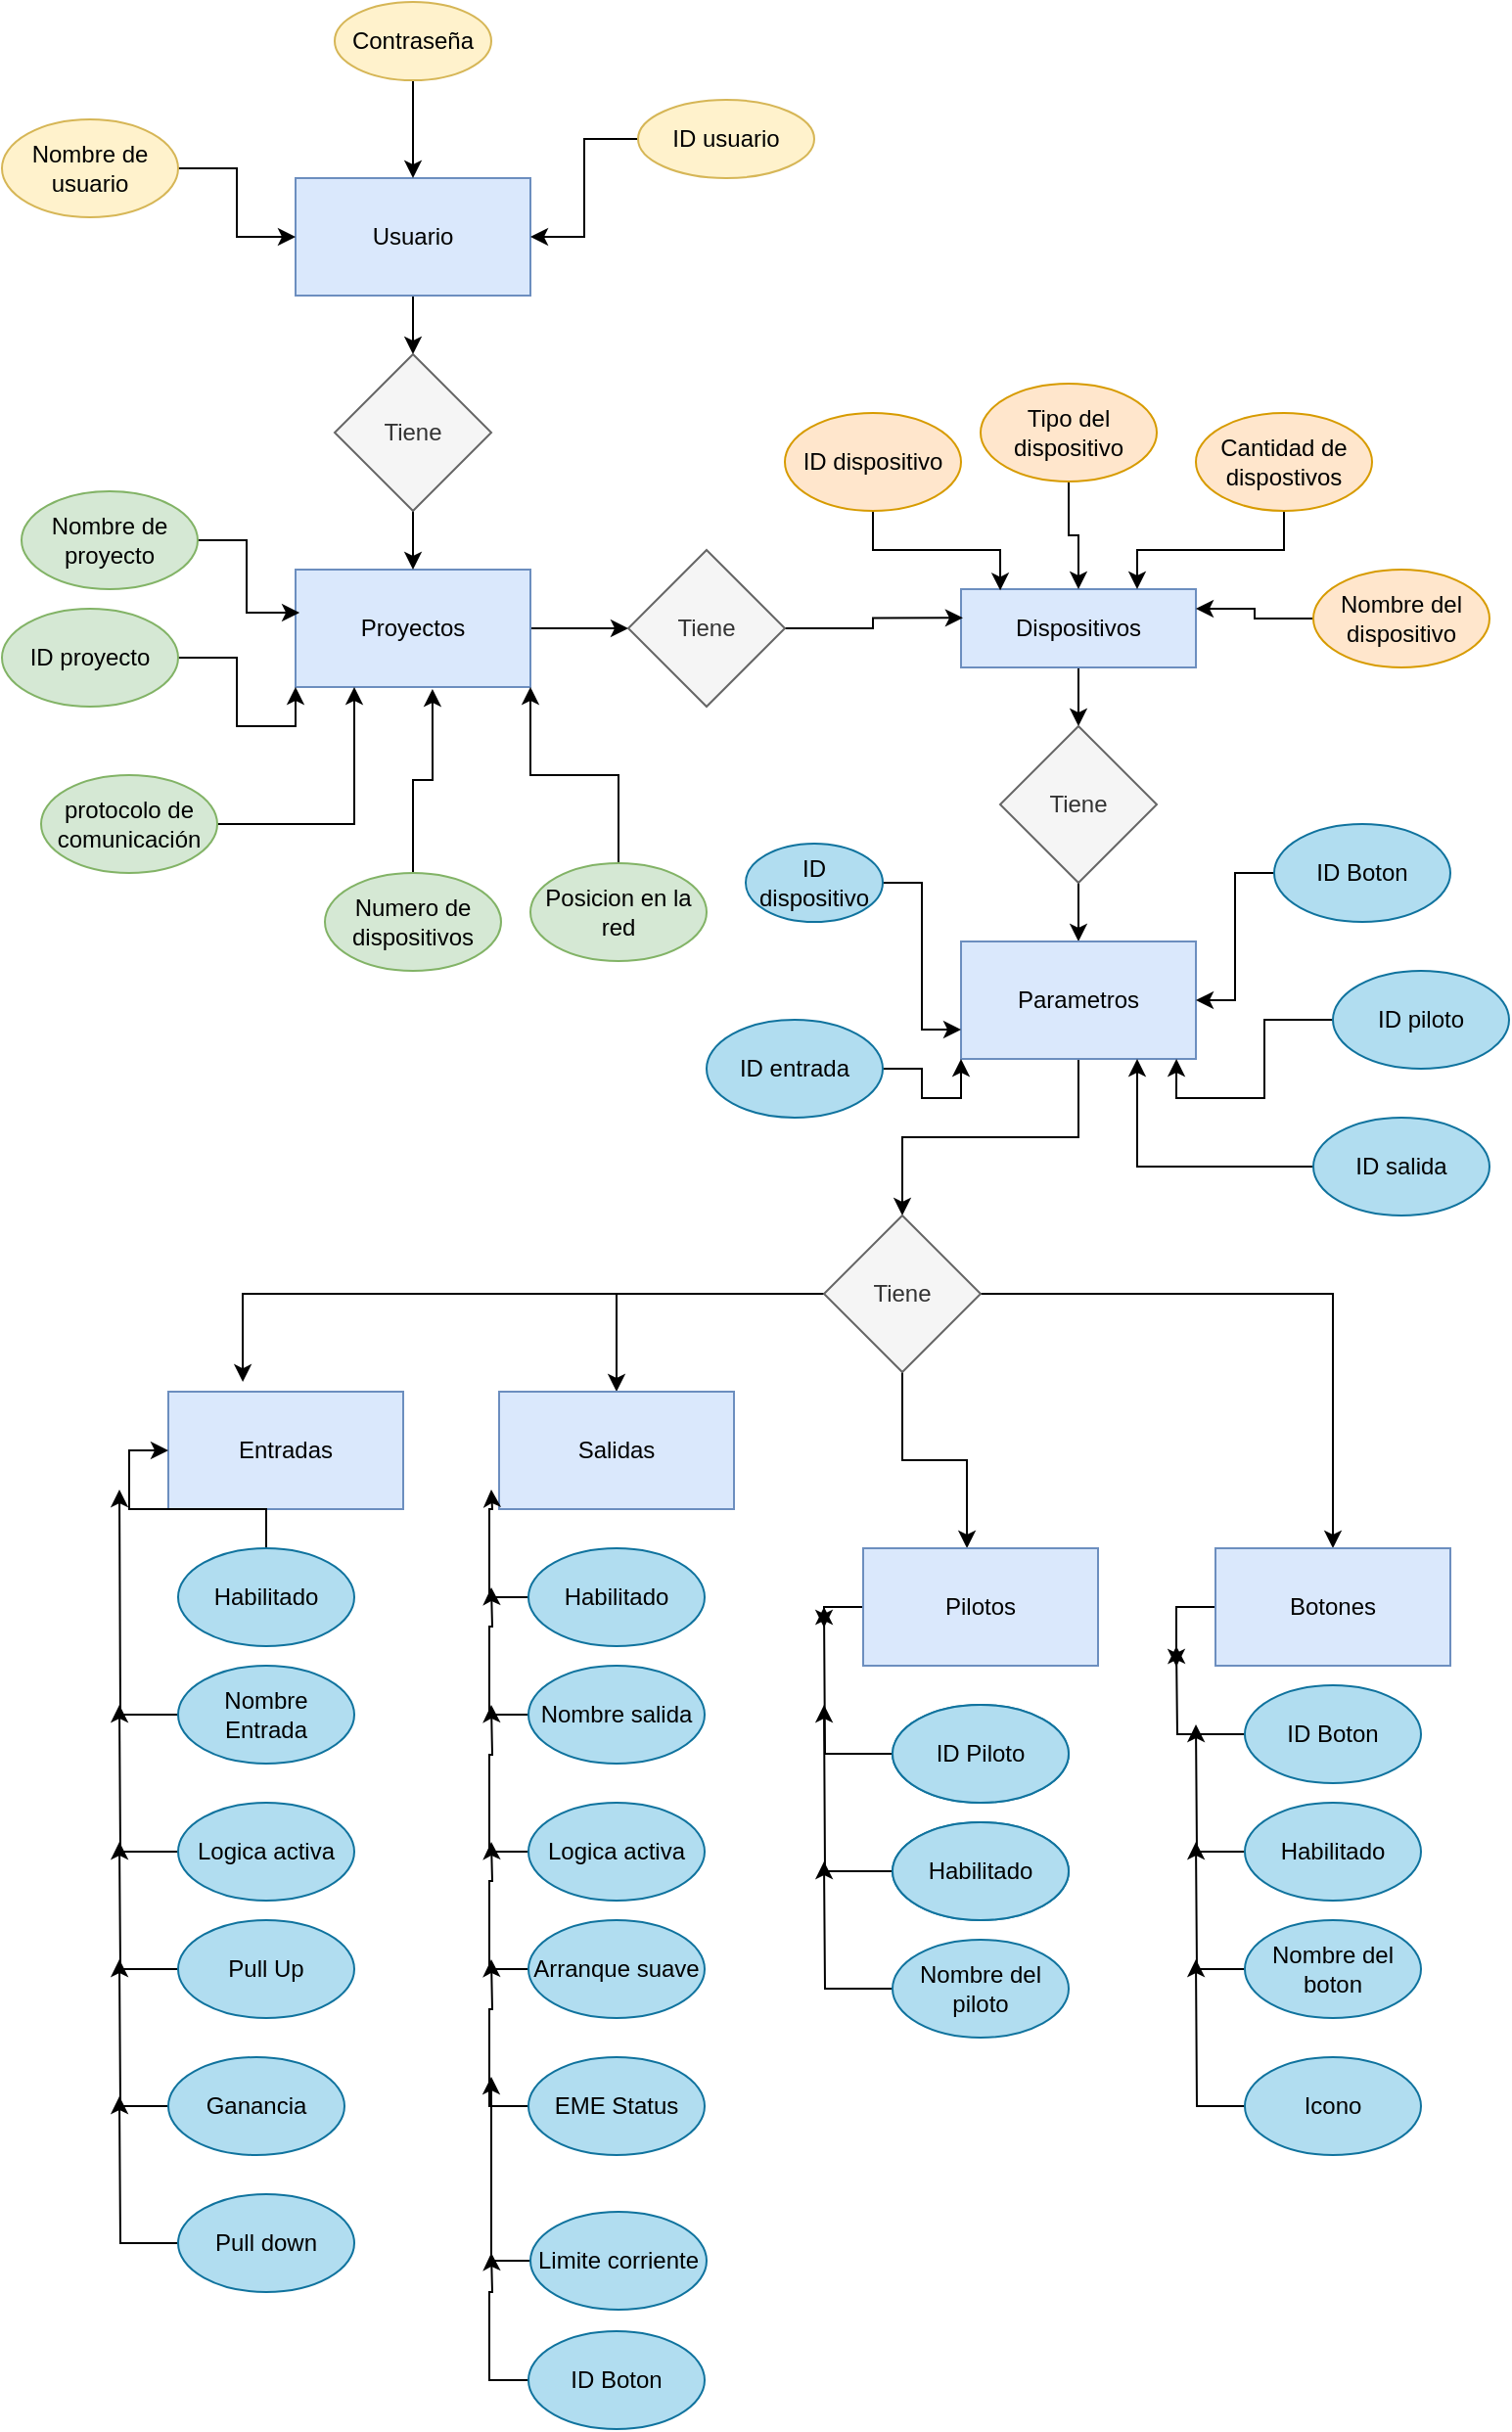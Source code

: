 <mxfile version="15.5.9" type="github"><diagram id="mHCDxTXGDfycQvyoS6DS" name="Page-1"><mxGraphModel dx="1673" dy="918" grid="1" gridSize="10" guides="1" tooltips="1" connect="1" arrows="1" fold="1" page="1" pageScale="1" pageWidth="827" pageHeight="1169" math="0" shadow="0"><root><mxCell id="0"/><mxCell id="1" parent="0"/><mxCell id="NvnAdmoFzNGk9PezHZes-13" value="" style="edgeStyle=orthogonalEdgeStyle;rounded=0;orthogonalLoop=1;jettySize=auto;html=1;" edge="1" parent="1" source="NvnAdmoFzNGk9PezHZes-1" target="NvnAdmoFzNGk9PezHZes-3"><mxGeometry relative="1" as="geometry"/></mxCell><mxCell id="NvnAdmoFzNGk9PezHZes-1" value="Usuario" style="rounded=0;whiteSpace=wrap;html=1;fillColor=#dae8fc;strokeColor=#6c8ebf;" vertex="1" parent="1"><mxGeometry x="190" y="130" width="120" height="60" as="geometry"/></mxCell><mxCell id="NvnAdmoFzNGk9PezHZes-30" style="edgeStyle=orthogonalEdgeStyle;rounded=0;orthogonalLoop=1;jettySize=auto;html=1;entryX=0;entryY=0.5;entryDx=0;entryDy=0;" edge="1" parent="1" source="NvnAdmoFzNGk9PezHZes-2" target="NvnAdmoFzNGk9PezHZes-26"><mxGeometry relative="1" as="geometry"/></mxCell><mxCell id="NvnAdmoFzNGk9PezHZes-2" value="Proyectos" style="rounded=0;whiteSpace=wrap;html=1;fillColor=#dae8fc;strokeColor=#6c8ebf;" vertex="1" parent="1"><mxGeometry x="190" y="330" width="120" height="60" as="geometry"/></mxCell><mxCell id="NvnAdmoFzNGk9PezHZes-14" style="edgeStyle=orthogonalEdgeStyle;rounded=0;orthogonalLoop=1;jettySize=auto;html=1;entryX=0.5;entryY=0;entryDx=0;entryDy=0;" edge="1" parent="1" source="NvnAdmoFzNGk9PezHZes-3" target="NvnAdmoFzNGk9PezHZes-2"><mxGeometry relative="1" as="geometry"/></mxCell><mxCell id="NvnAdmoFzNGk9PezHZes-3" value="Tiene " style="rhombus;whiteSpace=wrap;html=1;fillColor=#f5f5f5;fontColor=#333333;strokeColor=#666666;" vertex="1" parent="1"><mxGeometry x="210" y="220" width="80" height="80" as="geometry"/></mxCell><mxCell id="NvnAdmoFzNGk9PezHZes-8" style="edgeStyle=orthogonalEdgeStyle;rounded=0;orthogonalLoop=1;jettySize=auto;html=1;" edge="1" parent="1" source="NvnAdmoFzNGk9PezHZes-4" target="NvnAdmoFzNGk9PezHZes-1"><mxGeometry relative="1" as="geometry"/></mxCell><mxCell id="NvnAdmoFzNGk9PezHZes-4" value="Contraseña" style="ellipse;whiteSpace=wrap;html=1;fillColor=#fff2cc;strokeColor=#d6b656;" vertex="1" parent="1"><mxGeometry x="210" y="40" width="80" height="40" as="geometry"/></mxCell><mxCell id="NvnAdmoFzNGk9PezHZes-10" style="edgeStyle=orthogonalEdgeStyle;rounded=0;orthogonalLoop=1;jettySize=auto;html=1;entryX=0;entryY=0.5;entryDx=0;entryDy=0;" edge="1" parent="1" source="NvnAdmoFzNGk9PezHZes-5" target="NvnAdmoFzNGk9PezHZes-1"><mxGeometry relative="1" as="geometry"/></mxCell><mxCell id="NvnAdmoFzNGk9PezHZes-5" value="Nombre de usuario " style="ellipse;whiteSpace=wrap;html=1;fillColor=#fff2cc;strokeColor=#d6b656;" vertex="1" parent="1"><mxGeometry x="40" y="100" width="90" height="50" as="geometry"/></mxCell><mxCell id="NvnAdmoFzNGk9PezHZes-7" style="edgeStyle=orthogonalEdgeStyle;rounded=0;orthogonalLoop=1;jettySize=auto;html=1;" edge="1" parent="1" source="NvnAdmoFzNGk9PezHZes-6" target="NvnAdmoFzNGk9PezHZes-1"><mxGeometry relative="1" as="geometry"/></mxCell><mxCell id="NvnAdmoFzNGk9PezHZes-6" value="ID usuario" style="ellipse;whiteSpace=wrap;html=1;fillColor=#fff2cc;strokeColor=#d6b656;" vertex="1" parent="1"><mxGeometry x="365" y="90" width="90" height="40" as="geometry"/></mxCell><mxCell id="NvnAdmoFzNGk9PezHZes-20" style="edgeStyle=orthogonalEdgeStyle;rounded=0;orthogonalLoop=1;jettySize=auto;html=1;entryX=0.017;entryY=0.367;entryDx=0;entryDy=0;entryPerimeter=0;" edge="1" parent="1" source="NvnAdmoFzNGk9PezHZes-15" target="NvnAdmoFzNGk9PezHZes-2"><mxGeometry relative="1" as="geometry"/></mxCell><mxCell id="NvnAdmoFzNGk9PezHZes-15" value="Nombre de proyecto" style="ellipse;whiteSpace=wrap;html=1;fillColor=#d5e8d4;strokeColor=#82b366;" vertex="1" parent="1"><mxGeometry x="50" y="290" width="90" height="50" as="geometry"/></mxCell><mxCell id="NvnAdmoFzNGk9PezHZes-21" style="edgeStyle=orthogonalEdgeStyle;rounded=0;orthogonalLoop=1;jettySize=auto;html=1;entryX=0;entryY=1;entryDx=0;entryDy=0;" edge="1" parent="1" source="NvnAdmoFzNGk9PezHZes-16" target="NvnAdmoFzNGk9PezHZes-2"><mxGeometry relative="1" as="geometry"/></mxCell><mxCell id="NvnAdmoFzNGk9PezHZes-16" value="ID proyecto" style="ellipse;whiteSpace=wrap;html=1;fillColor=#d5e8d4;strokeColor=#82b366;" vertex="1" parent="1"><mxGeometry x="40" y="350" width="90" height="50" as="geometry"/></mxCell><mxCell id="NvnAdmoFzNGk9PezHZes-22" style="edgeStyle=orthogonalEdgeStyle;rounded=0;orthogonalLoop=1;jettySize=auto;html=1;entryX=0.25;entryY=1;entryDx=0;entryDy=0;" edge="1" parent="1" source="NvnAdmoFzNGk9PezHZes-17" target="NvnAdmoFzNGk9PezHZes-2"><mxGeometry relative="1" as="geometry"/></mxCell><mxCell id="NvnAdmoFzNGk9PezHZes-17" value="protocolo de comunicación" style="ellipse;whiteSpace=wrap;html=1;fillColor=#d5e8d4;strokeColor=#82b366;" vertex="1" parent="1"><mxGeometry x="60" y="435" width="90" height="50" as="geometry"/></mxCell><mxCell id="NvnAdmoFzNGk9PezHZes-23" style="edgeStyle=orthogonalEdgeStyle;rounded=0;orthogonalLoop=1;jettySize=auto;html=1;entryX=0.583;entryY=1.017;entryDx=0;entryDy=0;entryPerimeter=0;" edge="1" parent="1" source="NvnAdmoFzNGk9PezHZes-18" target="NvnAdmoFzNGk9PezHZes-2"><mxGeometry relative="1" as="geometry"/></mxCell><mxCell id="NvnAdmoFzNGk9PezHZes-18" value="Numero de dispositivos" style="ellipse;whiteSpace=wrap;html=1;fillColor=#d5e8d4;strokeColor=#82b366;" vertex="1" parent="1"><mxGeometry x="205" y="485" width="90" height="50" as="geometry"/></mxCell><mxCell id="NvnAdmoFzNGk9PezHZes-29" style="edgeStyle=orthogonalEdgeStyle;rounded=0;orthogonalLoop=1;jettySize=auto;html=1;entryX=1;entryY=1;entryDx=0;entryDy=0;" edge="1" parent="1" source="NvnAdmoFzNGk9PezHZes-19" target="NvnAdmoFzNGk9PezHZes-2"><mxGeometry relative="1" as="geometry"/></mxCell><mxCell id="NvnAdmoFzNGk9PezHZes-19" value="Posicion en la red" style="ellipse;whiteSpace=wrap;html=1;fillColor=#d5e8d4;strokeColor=#82b366;" vertex="1" parent="1"><mxGeometry x="310" y="480" width="90" height="50" as="geometry"/></mxCell><mxCell id="NvnAdmoFzNGk9PezHZes-48" style="edgeStyle=orthogonalEdgeStyle;rounded=0;orthogonalLoop=1;jettySize=auto;html=1;entryX=0.5;entryY=0;entryDx=0;entryDy=0;" edge="1" parent="1" source="NvnAdmoFzNGk9PezHZes-25" target="NvnAdmoFzNGk9PezHZes-40"><mxGeometry relative="1" as="geometry"/></mxCell><mxCell id="NvnAdmoFzNGk9PezHZes-25" value="Dispositivos" style="rounded=0;whiteSpace=wrap;html=1;fillColor=#dae8fc;strokeColor=#6c8ebf;" vertex="1" parent="1"><mxGeometry x="530" y="340" width="120" height="40" as="geometry"/></mxCell><mxCell id="NvnAdmoFzNGk9PezHZes-31" style="edgeStyle=orthogonalEdgeStyle;rounded=0;orthogonalLoop=1;jettySize=auto;html=1;entryX=0.008;entryY=0.367;entryDx=0;entryDy=0;entryPerimeter=0;" edge="1" parent="1" source="NvnAdmoFzNGk9PezHZes-26" target="NvnAdmoFzNGk9PezHZes-25"><mxGeometry relative="1" as="geometry"/></mxCell><mxCell id="NvnAdmoFzNGk9PezHZes-26" value="Tiene " style="rhombus;whiteSpace=wrap;html=1;fillColor=#f5f5f5;fontColor=#333333;strokeColor=#666666;" vertex="1" parent="1"><mxGeometry x="360" y="320" width="80" height="80" as="geometry"/></mxCell><mxCell id="NvnAdmoFzNGk9PezHZes-37" style="edgeStyle=orthogonalEdgeStyle;rounded=0;orthogonalLoop=1;jettySize=auto;html=1;entryX=0.167;entryY=0.017;entryDx=0;entryDy=0;entryPerimeter=0;" edge="1" parent="1" source="NvnAdmoFzNGk9PezHZes-32" target="NvnAdmoFzNGk9PezHZes-25"><mxGeometry relative="1" as="geometry"/></mxCell><mxCell id="NvnAdmoFzNGk9PezHZes-32" value="ID dispositivo" style="ellipse;whiteSpace=wrap;html=1;fillColor=#ffe6cc;strokeColor=#d79b00;" vertex="1" parent="1"><mxGeometry x="440" y="250" width="90" height="50" as="geometry"/></mxCell><mxCell id="NvnAdmoFzNGk9PezHZes-39" style="edgeStyle=orthogonalEdgeStyle;rounded=0;orthogonalLoop=1;jettySize=auto;html=1;entryX=1;entryY=0.25;entryDx=0;entryDy=0;" edge="1" parent="1" source="NvnAdmoFzNGk9PezHZes-33" target="NvnAdmoFzNGk9PezHZes-25"><mxGeometry relative="1" as="geometry"/></mxCell><mxCell id="NvnAdmoFzNGk9PezHZes-33" value="Nombre del dispositivo" style="ellipse;whiteSpace=wrap;html=1;fillColor=#ffe6cc;strokeColor=#d79b00;" vertex="1" parent="1"><mxGeometry x="710" y="330" width="90" height="50" as="geometry"/></mxCell><mxCell id="NvnAdmoFzNGk9PezHZes-38" style="edgeStyle=orthogonalEdgeStyle;rounded=0;orthogonalLoop=1;jettySize=auto;html=1;entryX=0.5;entryY=0;entryDx=0;entryDy=0;" edge="1" parent="1" source="NvnAdmoFzNGk9PezHZes-34" target="NvnAdmoFzNGk9PezHZes-25"><mxGeometry relative="1" as="geometry"/></mxCell><mxCell id="NvnAdmoFzNGk9PezHZes-34" value="Tipo del dispositivo" style="ellipse;whiteSpace=wrap;html=1;fillColor=#ffe6cc;strokeColor=#d79b00;" vertex="1" parent="1"><mxGeometry x="540" y="235" width="90" height="50" as="geometry"/></mxCell><mxCell id="NvnAdmoFzNGk9PezHZes-49" style="edgeStyle=orthogonalEdgeStyle;rounded=0;orthogonalLoop=1;jettySize=auto;html=1;entryX=0.5;entryY=0;entryDx=0;entryDy=0;" edge="1" parent="1" source="NvnAdmoFzNGk9PezHZes-40" target="NvnAdmoFzNGk9PezHZes-42"><mxGeometry relative="1" as="geometry"/></mxCell><mxCell id="NvnAdmoFzNGk9PezHZes-40" value="Tiene " style="rhombus;whiteSpace=wrap;html=1;fillColor=#f5f5f5;fontColor=#333333;strokeColor=#666666;" vertex="1" parent="1"><mxGeometry x="550" y="410" width="80" height="80" as="geometry"/></mxCell><mxCell id="NvnAdmoFzNGk9PezHZes-62" style="edgeStyle=orthogonalEdgeStyle;rounded=0;orthogonalLoop=1;jettySize=auto;html=1;entryX=0.5;entryY=0;entryDx=0;entryDy=0;" edge="1" parent="1" source="NvnAdmoFzNGk9PezHZes-42" target="NvnAdmoFzNGk9PezHZes-60"><mxGeometry relative="1" as="geometry"/></mxCell><mxCell id="NvnAdmoFzNGk9PezHZes-42" value="Parametros " style="rounded=0;whiteSpace=wrap;html=1;fillColor=#dae8fc;strokeColor=#6c8ebf;" vertex="1" parent="1"><mxGeometry x="530" y="520" width="120" height="60" as="geometry"/></mxCell><mxCell id="NvnAdmoFzNGk9PezHZes-50" style="edgeStyle=orthogonalEdgeStyle;rounded=0;orthogonalLoop=1;jettySize=auto;html=1;entryX=0;entryY=0.75;entryDx=0;entryDy=0;" edge="1" parent="1" source="NvnAdmoFzNGk9PezHZes-43" target="NvnAdmoFzNGk9PezHZes-42"><mxGeometry relative="1" as="geometry"/></mxCell><mxCell id="NvnAdmoFzNGk9PezHZes-43" value="ID dispositivo" style="ellipse;whiteSpace=wrap;html=1;fillColor=#b1ddf0;strokeColor=#10739e;" vertex="1" parent="1"><mxGeometry x="420" y="470" width="70" height="40" as="geometry"/></mxCell><mxCell id="NvnAdmoFzNGk9PezHZes-51" style="edgeStyle=orthogonalEdgeStyle;rounded=0;orthogonalLoop=1;jettySize=auto;html=1;entryX=0;entryY=1;entryDx=0;entryDy=0;" edge="1" parent="1" source="NvnAdmoFzNGk9PezHZes-44" target="NvnAdmoFzNGk9PezHZes-42"><mxGeometry relative="1" as="geometry"/></mxCell><mxCell id="NvnAdmoFzNGk9PezHZes-44" value="ID entrada" style="ellipse;whiteSpace=wrap;html=1;fillColor=#b1ddf0;strokeColor=#10739e;" vertex="1" parent="1"><mxGeometry x="400" y="560" width="90" height="50" as="geometry"/></mxCell><mxCell id="NvnAdmoFzNGk9PezHZes-61" style="edgeStyle=orthogonalEdgeStyle;rounded=0;orthogonalLoop=1;jettySize=auto;html=1;entryX=0.75;entryY=1;entryDx=0;entryDy=0;" edge="1" parent="1" source="NvnAdmoFzNGk9PezHZes-45" target="NvnAdmoFzNGk9PezHZes-42"><mxGeometry relative="1" as="geometry"/></mxCell><mxCell id="NvnAdmoFzNGk9PezHZes-45" value="ID salida" style="ellipse;whiteSpace=wrap;html=1;fillColor=#b1ddf0;strokeColor=#10739e;" vertex="1" parent="1"><mxGeometry x="710" y="610" width="90" height="50" as="geometry"/></mxCell><mxCell id="NvnAdmoFzNGk9PezHZes-54" style="edgeStyle=orthogonalEdgeStyle;rounded=0;orthogonalLoop=1;jettySize=auto;html=1;entryX=1;entryY=0.5;entryDx=0;entryDy=0;" edge="1" parent="1" source="NvnAdmoFzNGk9PezHZes-46" target="NvnAdmoFzNGk9PezHZes-42"><mxGeometry relative="1" as="geometry"/></mxCell><mxCell id="NvnAdmoFzNGk9PezHZes-46" value="ID Boton" style="ellipse;whiteSpace=wrap;html=1;fillColor=#b1ddf0;strokeColor=#10739e;" vertex="1" parent="1"><mxGeometry x="690" y="460" width="90" height="50" as="geometry"/></mxCell><mxCell id="NvnAdmoFzNGk9PezHZes-53" style="edgeStyle=orthogonalEdgeStyle;rounded=0;orthogonalLoop=1;jettySize=auto;html=1;entryX=0.917;entryY=1;entryDx=0;entryDy=0;entryPerimeter=0;" edge="1" parent="1" source="NvnAdmoFzNGk9PezHZes-47" target="NvnAdmoFzNGk9PezHZes-42"><mxGeometry relative="1" as="geometry"/></mxCell><mxCell id="NvnAdmoFzNGk9PezHZes-47" value="ID piloto" style="ellipse;whiteSpace=wrap;html=1;fillColor=#b1ddf0;strokeColor=#10739e;" vertex="1" parent="1"><mxGeometry x="720" y="535" width="90" height="50" as="geometry"/></mxCell><mxCell id="NvnAdmoFzNGk9PezHZes-58" style="edgeStyle=orthogonalEdgeStyle;rounded=0;orthogonalLoop=1;jettySize=auto;html=1;entryX=0.75;entryY=0;entryDx=0;entryDy=0;" edge="1" parent="1" source="NvnAdmoFzNGk9PezHZes-56" target="NvnAdmoFzNGk9PezHZes-25"><mxGeometry relative="1" as="geometry"/></mxCell><mxCell id="NvnAdmoFzNGk9PezHZes-56" value="Cantidad de dispostivos" style="ellipse;whiteSpace=wrap;html=1;fillColor=#ffe6cc;strokeColor=#d79b00;" vertex="1" parent="1"><mxGeometry x="650" y="250" width="90" height="50" as="geometry"/></mxCell><mxCell id="NvnAdmoFzNGk9PezHZes-59" value="Entradas" style="rounded=0;whiteSpace=wrap;html=1;fillColor=#dae8fc;strokeColor=#6c8ebf;" vertex="1" parent="1"><mxGeometry x="125" y="750" width="120" height="60" as="geometry"/></mxCell><mxCell id="NvnAdmoFzNGk9PezHZes-66" style="edgeStyle=orthogonalEdgeStyle;rounded=0;orthogonalLoop=1;jettySize=auto;html=1;entryX=0.317;entryY=-0.083;entryDx=0;entryDy=0;entryPerimeter=0;" edge="1" parent="1" source="NvnAdmoFzNGk9PezHZes-60" target="NvnAdmoFzNGk9PezHZes-59"><mxGeometry relative="1" as="geometry"/></mxCell><mxCell id="NvnAdmoFzNGk9PezHZes-67" style="edgeStyle=orthogonalEdgeStyle;rounded=0;orthogonalLoop=1;jettySize=auto;html=1;entryX=0.5;entryY=0;entryDx=0;entryDy=0;" edge="1" parent="1" source="NvnAdmoFzNGk9PezHZes-60" target="NvnAdmoFzNGk9PezHZes-64"><mxGeometry relative="1" as="geometry"/></mxCell><mxCell id="NvnAdmoFzNGk9PezHZes-68" style="edgeStyle=orthogonalEdgeStyle;rounded=0;orthogonalLoop=1;jettySize=auto;html=1;entryX=0.442;entryY=0;entryDx=0;entryDy=0;entryPerimeter=0;" edge="1" parent="1" source="NvnAdmoFzNGk9PezHZes-60" target="NvnAdmoFzNGk9PezHZes-63"><mxGeometry relative="1" as="geometry"/></mxCell><mxCell id="NvnAdmoFzNGk9PezHZes-69" style="edgeStyle=orthogonalEdgeStyle;rounded=0;orthogonalLoop=1;jettySize=auto;html=1;" edge="1" parent="1" source="NvnAdmoFzNGk9PezHZes-60" target="NvnAdmoFzNGk9PezHZes-65"><mxGeometry relative="1" as="geometry"/></mxCell><mxCell id="NvnAdmoFzNGk9PezHZes-60" value="Tiene " style="rhombus;whiteSpace=wrap;html=1;fillColor=#f5f5f5;fontColor=#333333;strokeColor=#666666;" vertex="1" parent="1"><mxGeometry x="460" y="660" width="80" height="80" as="geometry"/></mxCell><mxCell id="NvnAdmoFzNGk9PezHZes-107" style="edgeStyle=orthogonalEdgeStyle;rounded=0;orthogonalLoop=1;jettySize=auto;html=1;" edge="1" parent="1" source="NvnAdmoFzNGk9PezHZes-63"><mxGeometry relative="1" as="geometry"><mxPoint x="460" y="870" as="targetPoint"/></mxGeometry></mxCell><mxCell id="NvnAdmoFzNGk9PezHZes-63" value="Pilotos" style="rounded=0;whiteSpace=wrap;html=1;fillColor=#dae8fc;strokeColor=#6c8ebf;" vertex="1" parent="1"><mxGeometry x="480" y="830" width="120" height="60" as="geometry"/></mxCell><mxCell id="NvnAdmoFzNGk9PezHZes-64" value="Salidas" style="rounded=0;whiteSpace=wrap;html=1;fillColor=#dae8fc;strokeColor=#6c8ebf;" vertex="1" parent="1"><mxGeometry x="294" y="750" width="120" height="60" as="geometry"/></mxCell><mxCell id="NvnAdmoFzNGk9PezHZes-119" style="edgeStyle=orthogonalEdgeStyle;rounded=0;orthogonalLoop=1;jettySize=auto;html=1;" edge="1" parent="1" source="NvnAdmoFzNGk9PezHZes-65"><mxGeometry relative="1" as="geometry"><mxPoint x="640" y="890" as="targetPoint"/></mxGeometry></mxCell><mxCell id="NvnAdmoFzNGk9PezHZes-65" value="Botones" style="rounded=0;whiteSpace=wrap;html=1;fillColor=#dae8fc;strokeColor=#6c8ebf;" vertex="1" parent="1"><mxGeometry x="660" y="830" width="120" height="60" as="geometry"/></mxCell><mxCell id="NvnAdmoFzNGk9PezHZes-77" style="edgeStyle=orthogonalEdgeStyle;rounded=0;orthogonalLoop=1;jettySize=auto;html=1;entryX=0;entryY=0.5;entryDx=0;entryDy=0;" edge="1" parent="1" source="NvnAdmoFzNGk9PezHZes-70" target="NvnAdmoFzNGk9PezHZes-59"><mxGeometry relative="1" as="geometry"/></mxCell><mxCell id="NvnAdmoFzNGk9PezHZes-70" value="Habilitado" style="ellipse;whiteSpace=wrap;html=1;fillColor=#b1ddf0;strokeColor=#10739e;" vertex="1" parent="1"><mxGeometry x="130" y="830" width="90" height="50" as="geometry"/></mxCell><mxCell id="NvnAdmoFzNGk9PezHZes-78" style="edgeStyle=orthogonalEdgeStyle;rounded=0;orthogonalLoop=1;jettySize=auto;html=1;" edge="1" parent="1" source="NvnAdmoFzNGk9PezHZes-71"><mxGeometry relative="1" as="geometry"><mxPoint x="100" y="800" as="targetPoint"/></mxGeometry></mxCell><mxCell id="NvnAdmoFzNGk9PezHZes-71" value="Nombre Entrada" style="ellipse;whiteSpace=wrap;html=1;fillColor=#b1ddf0;strokeColor=#10739e;" vertex="1" parent="1"><mxGeometry x="130" y="890" width="90" height="50" as="geometry"/></mxCell><mxCell id="NvnAdmoFzNGk9PezHZes-79" style="edgeStyle=orthogonalEdgeStyle;rounded=0;orthogonalLoop=1;jettySize=auto;html=1;" edge="1" parent="1" source="NvnAdmoFzNGk9PezHZes-72"><mxGeometry relative="1" as="geometry"><mxPoint x="100" y="910" as="targetPoint"/></mxGeometry></mxCell><mxCell id="NvnAdmoFzNGk9PezHZes-72" value="Logica activa" style="ellipse;whiteSpace=wrap;html=1;fillColor=#b1ddf0;strokeColor=#10739e;" vertex="1" parent="1"><mxGeometry x="130" y="960" width="90" height="50" as="geometry"/></mxCell><mxCell id="NvnAdmoFzNGk9PezHZes-82" style="edgeStyle=orthogonalEdgeStyle;rounded=0;orthogonalLoop=1;jettySize=auto;html=1;" edge="1" parent="1" source="NvnAdmoFzNGk9PezHZes-73"><mxGeometry relative="1" as="geometry"><mxPoint x="100" y="1110" as="targetPoint"/></mxGeometry></mxCell><mxCell id="NvnAdmoFzNGk9PezHZes-73" value="Pull down" style="ellipse;whiteSpace=wrap;html=1;fillColor=#b1ddf0;strokeColor=#10739e;" vertex="1" parent="1"><mxGeometry x="130" y="1160" width="90" height="50" as="geometry"/></mxCell><mxCell id="NvnAdmoFzNGk9PezHZes-80" style="edgeStyle=orthogonalEdgeStyle;rounded=0;orthogonalLoop=1;jettySize=auto;html=1;" edge="1" parent="1" source="NvnAdmoFzNGk9PezHZes-75"><mxGeometry relative="1" as="geometry"><mxPoint x="100" y="980" as="targetPoint"/></mxGeometry></mxCell><mxCell id="NvnAdmoFzNGk9PezHZes-75" value="Pull Up" style="ellipse;whiteSpace=wrap;html=1;fillColor=#b1ddf0;strokeColor=#10739e;" vertex="1" parent="1"><mxGeometry x="130" y="1020" width="90" height="50" as="geometry"/></mxCell><mxCell id="NvnAdmoFzNGk9PezHZes-81" style="edgeStyle=orthogonalEdgeStyle;rounded=0;orthogonalLoop=1;jettySize=auto;html=1;" edge="1" parent="1" source="NvnAdmoFzNGk9PezHZes-76"><mxGeometry relative="1" as="geometry"><mxPoint x="100" y="1040" as="targetPoint"/></mxGeometry></mxCell><mxCell id="NvnAdmoFzNGk9PezHZes-76" value="Ganancia " style="ellipse;whiteSpace=wrap;html=1;fillColor=#b1ddf0;strokeColor=#10739e;" vertex="1" parent="1"><mxGeometry x="125" y="1090" width="90" height="50" as="geometry"/></mxCell><mxCell id="NvnAdmoFzNGk9PezHZes-90" style="edgeStyle=orthogonalEdgeStyle;rounded=0;orthogonalLoop=1;jettySize=auto;html=1;" edge="1" parent="1" source="NvnAdmoFzNGk9PezHZes-83"><mxGeometry relative="1" as="geometry"><mxPoint x="290" y="800" as="targetPoint"/></mxGeometry></mxCell><mxCell id="NvnAdmoFzNGk9PezHZes-83" value="Habilitado" style="ellipse;whiteSpace=wrap;html=1;fillColor=#b1ddf0;strokeColor=#10739e;" vertex="1" parent="1"><mxGeometry x="309" y="830" width="90" height="50" as="geometry"/></mxCell><mxCell id="NvnAdmoFzNGk9PezHZes-91" style="edgeStyle=orthogonalEdgeStyle;rounded=0;orthogonalLoop=1;jettySize=auto;html=1;" edge="1" parent="1" source="NvnAdmoFzNGk9PezHZes-84"><mxGeometry relative="1" as="geometry"><mxPoint x="290" y="850" as="targetPoint"/></mxGeometry></mxCell><mxCell id="NvnAdmoFzNGk9PezHZes-84" value="Nombre salida" style="ellipse;whiteSpace=wrap;html=1;fillColor=#b1ddf0;strokeColor=#10739e;" vertex="1" parent="1"><mxGeometry x="309" y="890" width="90" height="50" as="geometry"/></mxCell><mxCell id="NvnAdmoFzNGk9PezHZes-93" style="edgeStyle=orthogonalEdgeStyle;rounded=0;orthogonalLoop=1;jettySize=auto;html=1;" edge="1" parent="1" source="NvnAdmoFzNGk9PezHZes-85"><mxGeometry relative="1" as="geometry"><mxPoint x="290" y="910" as="targetPoint"/></mxGeometry></mxCell><mxCell id="NvnAdmoFzNGk9PezHZes-85" value="Logica activa" style="ellipse;whiteSpace=wrap;html=1;fillColor=#b1ddf0;strokeColor=#10739e;" vertex="1" parent="1"><mxGeometry x="309" y="960" width="90" height="50" as="geometry"/></mxCell><mxCell id="NvnAdmoFzNGk9PezHZes-94" style="edgeStyle=orthogonalEdgeStyle;rounded=0;orthogonalLoop=1;jettySize=auto;html=1;" edge="1" parent="1" source="NvnAdmoFzNGk9PezHZes-86"><mxGeometry relative="1" as="geometry"><mxPoint x="290" y="980" as="targetPoint"/></mxGeometry></mxCell><mxCell id="NvnAdmoFzNGk9PezHZes-86" value="Arranque suave" style="ellipse;whiteSpace=wrap;html=1;fillColor=#b1ddf0;strokeColor=#10739e;" vertex="1" parent="1"><mxGeometry x="309" y="1020" width="90" height="50" as="geometry"/></mxCell><mxCell id="NvnAdmoFzNGk9PezHZes-96" style="edgeStyle=orthogonalEdgeStyle;rounded=0;orthogonalLoop=1;jettySize=auto;html=1;" edge="1" parent="1" source="NvnAdmoFzNGk9PezHZes-87"><mxGeometry relative="1" as="geometry"><mxPoint x="290" y="1040" as="targetPoint"/></mxGeometry></mxCell><mxCell id="NvnAdmoFzNGk9PezHZes-87" value="EME Status" style="ellipse;whiteSpace=wrap;html=1;fillColor=#b1ddf0;strokeColor=#10739e;" vertex="1" parent="1"><mxGeometry x="309" y="1090" width="90" height="50" as="geometry"/></mxCell><mxCell id="NvnAdmoFzNGk9PezHZes-97" style="edgeStyle=orthogonalEdgeStyle;rounded=0;orthogonalLoop=1;jettySize=auto;html=1;" edge="1" parent="1" source="NvnAdmoFzNGk9PezHZes-88"><mxGeometry relative="1" as="geometry"><mxPoint x="290" y="1100" as="targetPoint"/></mxGeometry></mxCell><mxCell id="NvnAdmoFzNGk9PezHZes-88" value="Limite corriente" style="ellipse;whiteSpace=wrap;html=1;fillColor=#b1ddf0;strokeColor=#10739e;" vertex="1" parent="1"><mxGeometry x="310" y="1169" width="90" height="50" as="geometry"/></mxCell><mxCell id="NvnAdmoFzNGk9PezHZes-98" style="edgeStyle=orthogonalEdgeStyle;rounded=0;orthogonalLoop=1;jettySize=auto;html=1;" edge="1" parent="1" source="NvnAdmoFzNGk9PezHZes-89"><mxGeometry relative="1" as="geometry"><mxPoint x="290" y="1190" as="targetPoint"/></mxGeometry></mxCell><mxCell id="NvnAdmoFzNGk9PezHZes-89" value="ID Boton " style="ellipse;whiteSpace=wrap;html=1;fillColor=#b1ddf0;strokeColor=#10739e;" vertex="1" parent="1"><mxGeometry x="309" y="1230" width="90" height="50" as="geometry"/></mxCell><mxCell id="NvnAdmoFzNGk9PezHZes-105" style="edgeStyle=orthogonalEdgeStyle;rounded=0;orthogonalLoop=1;jettySize=auto;html=1;" edge="1" parent="1" source="NvnAdmoFzNGk9PezHZes-99"><mxGeometry relative="1" as="geometry"><mxPoint x="460" y="860" as="targetPoint"/></mxGeometry></mxCell><mxCell id="NvnAdmoFzNGk9PezHZes-99" value="ID Piloto" style="ellipse;whiteSpace=wrap;html=1;fillColor=#b1ddf0;strokeColor=#10739e;" vertex="1" parent="1"><mxGeometry x="495" y="910" width="90" height="50" as="geometry"/></mxCell><mxCell id="NvnAdmoFzNGk9PezHZes-103" style="edgeStyle=orthogonalEdgeStyle;rounded=0;orthogonalLoop=1;jettySize=auto;html=1;" edge="1" parent="1" source="NvnAdmoFzNGk9PezHZes-100"><mxGeometry relative="1" as="geometry"><mxPoint x="460" y="910" as="targetPoint"/></mxGeometry></mxCell><mxCell id="NvnAdmoFzNGk9PezHZes-100" value="Habilitado" style="ellipse;whiteSpace=wrap;html=1;fillColor=#b1ddf0;strokeColor=#10739e;" vertex="1" parent="1"><mxGeometry x="495" y="970" width="90" height="50" as="geometry"/></mxCell><mxCell id="NvnAdmoFzNGk9PezHZes-104" style="edgeStyle=orthogonalEdgeStyle;rounded=0;orthogonalLoop=1;jettySize=auto;html=1;" edge="1" parent="1" source="NvnAdmoFzNGk9PezHZes-101"><mxGeometry relative="1" as="geometry"><mxPoint x="460" y="990" as="targetPoint"/></mxGeometry></mxCell><mxCell id="NvnAdmoFzNGk9PezHZes-101" value="Nombre del piloto" style="ellipse;whiteSpace=wrap;html=1;fillColor=#b1ddf0;strokeColor=#10739e;" vertex="1" parent="1"><mxGeometry x="495" y="1030" width="90" height="50" as="geometry"/></mxCell><mxCell id="NvnAdmoFzNGk9PezHZes-108" value="ID Piloto" style="ellipse;whiteSpace=wrap;html=1;fillColor=#b1ddf0;strokeColor=#10739e;" vertex="1" parent="1"><mxGeometry x="495" y="910" width="90" height="50" as="geometry"/></mxCell><mxCell id="NvnAdmoFzNGk9PezHZes-109" value="Habilitado" style="ellipse;whiteSpace=wrap;html=1;fillColor=#b1ddf0;strokeColor=#10739e;" vertex="1" parent="1"><mxGeometry x="495" y="970" width="90" height="50" as="geometry"/></mxCell><mxCell id="NvnAdmoFzNGk9PezHZes-116" style="edgeStyle=orthogonalEdgeStyle;rounded=0;orthogonalLoop=1;jettySize=auto;html=1;" edge="1" parent="1" source="NvnAdmoFzNGk9PezHZes-110"><mxGeometry relative="1" as="geometry"><mxPoint x="650" y="980" as="targetPoint"/></mxGeometry></mxCell><mxCell id="NvnAdmoFzNGk9PezHZes-110" value="Nombre del boton " style="ellipse;whiteSpace=wrap;html=1;fillColor=#b1ddf0;strokeColor=#10739e;" vertex="1" parent="1"><mxGeometry x="675" y="1020" width="90" height="50" as="geometry"/></mxCell><mxCell id="NvnAdmoFzNGk9PezHZes-114" style="edgeStyle=orthogonalEdgeStyle;rounded=0;orthogonalLoop=1;jettySize=auto;html=1;" edge="1" parent="1" source="NvnAdmoFzNGk9PezHZes-111"><mxGeometry relative="1" as="geometry"><mxPoint x="640" y="880" as="targetPoint"/></mxGeometry></mxCell><mxCell id="NvnAdmoFzNGk9PezHZes-111" value="ID Boton" style="ellipse;whiteSpace=wrap;html=1;fillColor=#b1ddf0;strokeColor=#10739e;" vertex="1" parent="1"><mxGeometry x="675" y="900" width="90" height="50" as="geometry"/></mxCell><mxCell id="NvnAdmoFzNGk9PezHZes-115" style="edgeStyle=orthogonalEdgeStyle;rounded=0;orthogonalLoop=1;jettySize=auto;html=1;" edge="1" parent="1" source="NvnAdmoFzNGk9PezHZes-112"><mxGeometry relative="1" as="geometry"><mxPoint x="650" y="920" as="targetPoint"/></mxGeometry></mxCell><mxCell id="NvnAdmoFzNGk9PezHZes-112" value="Habilitado" style="ellipse;whiteSpace=wrap;html=1;fillColor=#b1ddf0;strokeColor=#10739e;" vertex="1" parent="1"><mxGeometry x="675" y="960" width="90" height="50" as="geometry"/></mxCell><mxCell id="NvnAdmoFzNGk9PezHZes-117" style="edgeStyle=orthogonalEdgeStyle;rounded=0;orthogonalLoop=1;jettySize=auto;html=1;" edge="1" parent="1" source="NvnAdmoFzNGk9PezHZes-113"><mxGeometry relative="1" as="geometry"><mxPoint x="650" y="1040" as="targetPoint"/></mxGeometry></mxCell><mxCell id="NvnAdmoFzNGk9PezHZes-113" value="Icono" style="ellipse;whiteSpace=wrap;html=1;fillColor=#b1ddf0;strokeColor=#10739e;" vertex="1" parent="1"><mxGeometry x="675" y="1090" width="90" height="50" as="geometry"/></mxCell></root></mxGraphModel></diagram></mxfile>